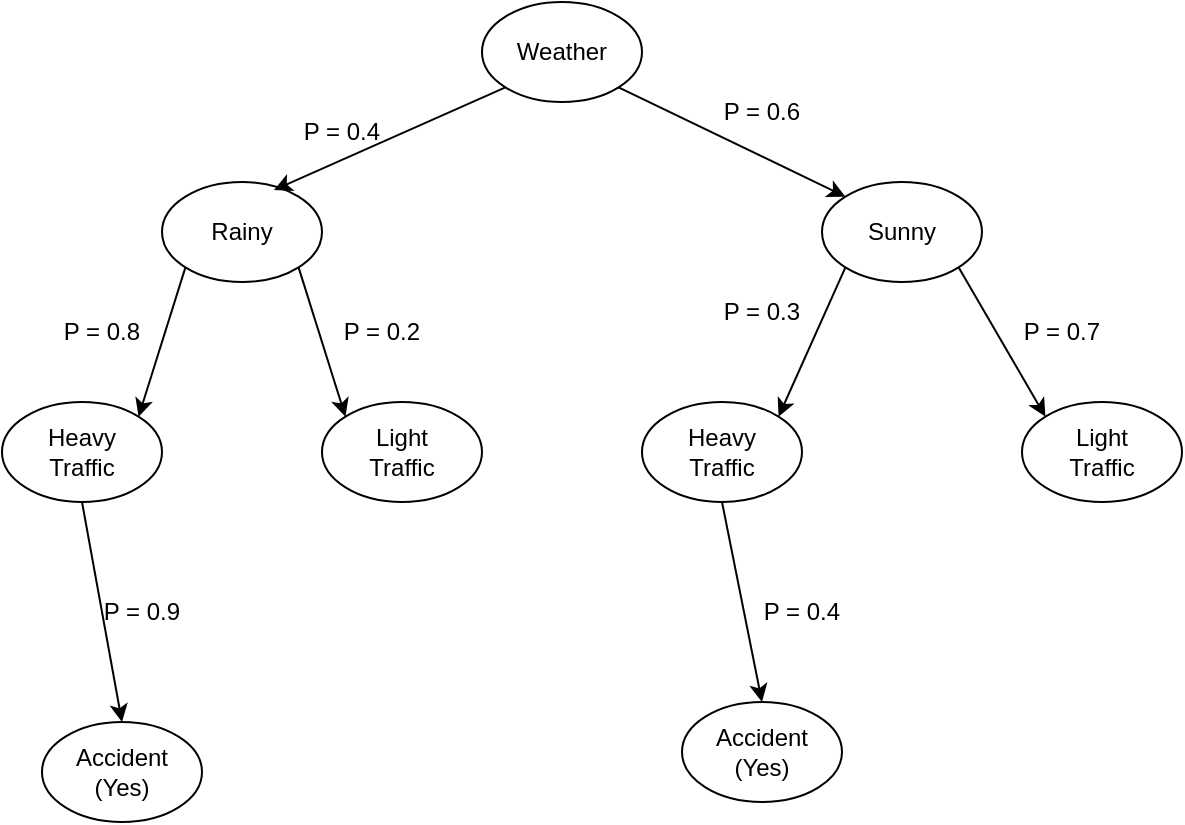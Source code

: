 <mxfile version="24.7.17">
  <diagram name="Page-1" id="CB2QZfmxh5FjKiM8pREs">
    <mxGraphModel dx="954" dy="646" grid="1" gridSize="10" guides="1" tooltips="1" connect="1" arrows="1" fold="1" page="1" pageScale="1" pageWidth="827" pageHeight="1169" math="0" shadow="0">
      <root>
        <mxCell id="0" />
        <mxCell id="1" parent="0" />
        <mxCell id="9vBNabVuWrEEJc_SQrMS-5" style="rounded=0;orthogonalLoop=1;jettySize=auto;html=1;exitX=1;exitY=1;exitDx=0;exitDy=0;entryX=0;entryY=0;entryDx=0;entryDy=0;" edge="1" parent="1" source="9vBNabVuWrEEJc_SQrMS-1" target="9vBNabVuWrEEJc_SQrMS-2">
          <mxGeometry relative="1" as="geometry" />
        </mxCell>
        <mxCell id="9vBNabVuWrEEJc_SQrMS-1" value="Weather" style="ellipse;whiteSpace=wrap;html=1;" vertex="1" parent="1">
          <mxGeometry x="340" y="40" width="80" height="50" as="geometry" />
        </mxCell>
        <mxCell id="9vBNabVuWrEEJc_SQrMS-14" style="rounded=0;orthogonalLoop=1;jettySize=auto;html=1;exitX=0;exitY=1;exitDx=0;exitDy=0;entryX=1;entryY=0;entryDx=0;entryDy=0;" edge="1" parent="1" source="9vBNabVuWrEEJc_SQrMS-2" target="9vBNabVuWrEEJc_SQrMS-10">
          <mxGeometry relative="1" as="geometry" />
        </mxCell>
        <mxCell id="9vBNabVuWrEEJc_SQrMS-15" style="rounded=0;orthogonalLoop=1;jettySize=auto;html=1;exitX=1;exitY=1;exitDx=0;exitDy=0;entryX=0;entryY=0;entryDx=0;entryDy=0;" edge="1" parent="1" source="9vBNabVuWrEEJc_SQrMS-2" target="9vBNabVuWrEEJc_SQrMS-11">
          <mxGeometry relative="1" as="geometry" />
        </mxCell>
        <mxCell id="9vBNabVuWrEEJc_SQrMS-2" value="Sunny" style="ellipse;whiteSpace=wrap;html=1;" vertex="1" parent="1">
          <mxGeometry x="510" y="130" width="80" height="50" as="geometry" />
        </mxCell>
        <mxCell id="9vBNabVuWrEEJc_SQrMS-12" style="rounded=0;orthogonalLoop=1;jettySize=auto;html=1;exitX=0;exitY=1;exitDx=0;exitDy=0;entryX=1;entryY=0;entryDx=0;entryDy=0;" edge="1" parent="1" source="9vBNabVuWrEEJc_SQrMS-3" target="9vBNabVuWrEEJc_SQrMS-8">
          <mxGeometry relative="1" as="geometry" />
        </mxCell>
        <mxCell id="9vBNabVuWrEEJc_SQrMS-13" style="rounded=0;orthogonalLoop=1;jettySize=auto;html=1;exitX=1;exitY=1;exitDx=0;exitDy=0;entryX=0;entryY=0;entryDx=0;entryDy=0;" edge="1" parent="1" source="9vBNabVuWrEEJc_SQrMS-3" target="9vBNabVuWrEEJc_SQrMS-9">
          <mxGeometry relative="1" as="geometry" />
        </mxCell>
        <mxCell id="9vBNabVuWrEEJc_SQrMS-3" value="Rainy" style="ellipse;whiteSpace=wrap;html=1;" vertex="1" parent="1">
          <mxGeometry x="180" y="130" width="80" height="50" as="geometry" />
        </mxCell>
        <mxCell id="9vBNabVuWrEEJc_SQrMS-4" style="rounded=0;orthogonalLoop=1;jettySize=auto;html=1;exitX=0;exitY=1;exitDx=0;exitDy=0;entryX=0.7;entryY=0.08;entryDx=0;entryDy=0;entryPerimeter=0;" edge="1" parent="1" source="9vBNabVuWrEEJc_SQrMS-1" target="9vBNabVuWrEEJc_SQrMS-3">
          <mxGeometry relative="1" as="geometry" />
        </mxCell>
        <mxCell id="9vBNabVuWrEEJc_SQrMS-6" value="P = 0.6" style="text;html=1;align=center;verticalAlign=middle;whiteSpace=wrap;rounded=0;" vertex="1" parent="1">
          <mxGeometry x="450" y="80" width="60" height="30" as="geometry" />
        </mxCell>
        <mxCell id="9vBNabVuWrEEJc_SQrMS-7" value="P = 0.4" style="text;html=1;align=center;verticalAlign=middle;whiteSpace=wrap;rounded=0;" vertex="1" parent="1">
          <mxGeometry x="240" y="90" width="60" height="30" as="geometry" />
        </mxCell>
        <mxCell id="9vBNabVuWrEEJc_SQrMS-25" style="rounded=0;orthogonalLoop=1;jettySize=auto;html=1;exitX=0.5;exitY=1;exitDx=0;exitDy=0;entryX=0.5;entryY=0;entryDx=0;entryDy=0;" edge="1" parent="1" source="9vBNabVuWrEEJc_SQrMS-8" target="9vBNabVuWrEEJc_SQrMS-24">
          <mxGeometry relative="1" as="geometry" />
        </mxCell>
        <mxCell id="9vBNabVuWrEEJc_SQrMS-8" value="Heavy&lt;div&gt;Traffic&lt;/div&gt;" style="ellipse;whiteSpace=wrap;html=1;" vertex="1" parent="1">
          <mxGeometry x="100" y="240" width="80" height="50" as="geometry" />
        </mxCell>
        <mxCell id="9vBNabVuWrEEJc_SQrMS-9" value="Light&lt;div&gt;Traffic&lt;/div&gt;" style="ellipse;whiteSpace=wrap;html=1;" vertex="1" parent="1">
          <mxGeometry x="260" y="240" width="80" height="50" as="geometry" />
        </mxCell>
        <mxCell id="9vBNabVuWrEEJc_SQrMS-21" style="rounded=0;orthogonalLoop=1;jettySize=auto;html=1;exitX=0.5;exitY=1;exitDx=0;exitDy=0;entryX=0.5;entryY=0;entryDx=0;entryDy=0;" edge="1" parent="1" source="9vBNabVuWrEEJc_SQrMS-10" target="9vBNabVuWrEEJc_SQrMS-20">
          <mxGeometry relative="1" as="geometry" />
        </mxCell>
        <mxCell id="9vBNabVuWrEEJc_SQrMS-10" value="Heavy&lt;div&gt;Traffic&lt;/div&gt;" style="ellipse;whiteSpace=wrap;html=1;" vertex="1" parent="1">
          <mxGeometry x="420" y="240" width="80" height="50" as="geometry" />
        </mxCell>
        <mxCell id="9vBNabVuWrEEJc_SQrMS-11" value="Light&lt;div&gt;Traffic&lt;/div&gt;" style="ellipse;whiteSpace=wrap;html=1;" vertex="1" parent="1">
          <mxGeometry x="610" y="240" width="80" height="50" as="geometry" />
        </mxCell>
        <mxCell id="9vBNabVuWrEEJc_SQrMS-16" value="P = 0.7" style="text;html=1;align=center;verticalAlign=middle;whiteSpace=wrap;rounded=0;" vertex="1" parent="1">
          <mxGeometry x="600" y="190" width="60" height="30" as="geometry" />
        </mxCell>
        <mxCell id="9vBNabVuWrEEJc_SQrMS-17" value="P = 0.3" style="text;html=1;align=center;verticalAlign=middle;whiteSpace=wrap;rounded=0;" vertex="1" parent="1">
          <mxGeometry x="450" y="180" width="60" height="30" as="geometry" />
        </mxCell>
        <mxCell id="9vBNabVuWrEEJc_SQrMS-18" value="P = 0.2" style="text;html=1;align=center;verticalAlign=middle;whiteSpace=wrap;rounded=0;" vertex="1" parent="1">
          <mxGeometry x="260" y="190" width="60" height="30" as="geometry" />
        </mxCell>
        <mxCell id="9vBNabVuWrEEJc_SQrMS-19" value="P = 0.8" style="text;html=1;align=center;verticalAlign=middle;whiteSpace=wrap;rounded=0;" vertex="1" parent="1">
          <mxGeometry x="120" y="190" width="60" height="30" as="geometry" />
        </mxCell>
        <mxCell id="9vBNabVuWrEEJc_SQrMS-20" value="Accident&lt;div&gt;(Yes)&lt;/div&gt;" style="ellipse;whiteSpace=wrap;html=1;" vertex="1" parent="1">
          <mxGeometry x="440" y="390" width="80" height="50" as="geometry" />
        </mxCell>
        <mxCell id="9vBNabVuWrEEJc_SQrMS-22" value="P = 0.4" style="text;html=1;align=center;verticalAlign=middle;whiteSpace=wrap;rounded=0;" vertex="1" parent="1">
          <mxGeometry x="470" y="330" width="60" height="30" as="geometry" />
        </mxCell>
        <mxCell id="9vBNabVuWrEEJc_SQrMS-24" value="Accident&lt;div&gt;(Yes)&lt;/div&gt;" style="ellipse;whiteSpace=wrap;html=1;" vertex="1" parent="1">
          <mxGeometry x="120" y="400" width="80" height="50" as="geometry" />
        </mxCell>
        <mxCell id="9vBNabVuWrEEJc_SQrMS-26" value="P = 0.9" style="text;html=1;align=center;verticalAlign=middle;whiteSpace=wrap;rounded=0;" vertex="1" parent="1">
          <mxGeometry x="140" y="330" width="60" height="30" as="geometry" />
        </mxCell>
      </root>
    </mxGraphModel>
  </diagram>
</mxfile>
